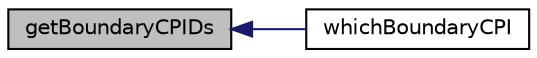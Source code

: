 digraph "getBoundaryCPIDs"
{
  bgcolor="transparent";
  edge [fontname="Helvetica",fontsize="10",labelfontname="Helvetica",labelfontsize="10"];
  node [fontname="Helvetica",fontsize="10",shape=record];
  rankdir="LR";
  Node1 [label="getBoundaryCPIDs",height=0.2,width=0.4,color="black", fillcolor="grey75", style="filled" fontcolor="black"];
  Node1 -> Node2 [dir="back",color="midnightblue",fontsize="10",style="solid",fontname="Helvetica"];
  Node2 [label="whichBoundaryCPI",height=0.2,width=0.4,color="black",URL="$classFoam_1_1NURBS3DSurface.html#afb04d3e60d03bcb8f19891b02f7d4b0e",tooltip="Get the boundary CP ID based on the global CP ID. "];
}
